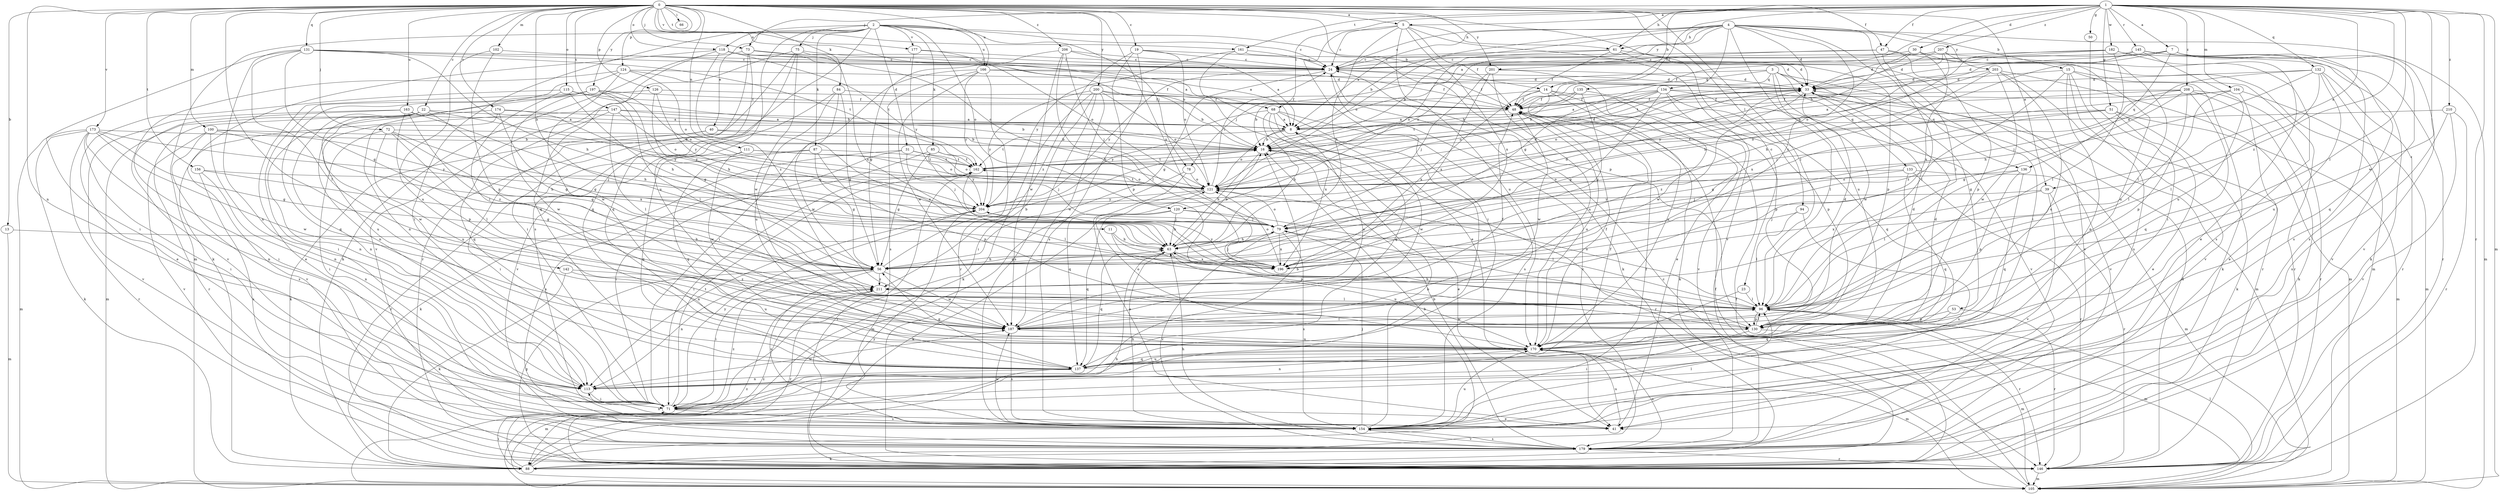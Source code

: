 strict digraph  {
0;
1;
2;
3;
4;
5;
7;
8;
11;
13;
14;
15;
16;
19;
22;
23;
24;
30;
31;
33;
39;
40;
41;
47;
48;
50;
51;
53;
56;
61;
63;
66;
68;
71;
72;
73;
75;
78;
79;
84;
85;
87;
88;
94;
96;
100;
102;
104;
105;
111;
113;
115;
118;
120;
121;
124;
126;
130;
131;
132;
133;
134;
135;
136;
137;
142;
145;
146;
147;
154;
156;
161;
162;
163;
166;
170;
173;
174;
177;
179;
182;
187;
196;
197;
200;
201;
203;
204;
206;
207;
208;
210;
211;
0 -> 5  [label=a];
0 -> 11  [label=b];
0 -> 13  [label=b];
0 -> 19  [label=c];
0 -> 22  [label=c];
0 -> 23  [label=c];
0 -> 39  [label=e];
0 -> 47  [label=f];
0 -> 66  [label=i];
0 -> 68  [label=i];
0 -> 72  [label=j];
0 -> 73  [label=j];
0 -> 84  [label=k];
0 -> 94  [label=l];
0 -> 96  [label=l];
0 -> 100  [label=m];
0 -> 102  [label=m];
0 -> 111  [label=n];
0 -> 113  [label=n];
0 -> 115  [label=o];
0 -> 118  [label=o];
0 -> 124  [label=p];
0 -> 126  [label=p];
0 -> 130  [label=p];
0 -> 131  [label=q];
0 -> 142  [label=r];
0 -> 147  [label=s];
0 -> 156  [label=t];
0 -> 161  [label=t];
0 -> 163  [label=u];
0 -> 166  [label=u];
0 -> 173  [label=v];
0 -> 174  [label=v];
0 -> 177  [label=v];
0 -> 196  [label=x];
0 -> 197  [label=y];
0 -> 200  [label=y];
0 -> 201  [label=y];
0 -> 206  [label=z];
1 -> 5  [label=a];
1 -> 7  [label=a];
1 -> 8  [label=a];
1 -> 14  [label=b];
1 -> 30  [label=d];
1 -> 39  [label=e];
1 -> 47  [label=f];
1 -> 48  [label=f];
1 -> 50  [label=g];
1 -> 51  [label=g];
1 -> 61  [label=h];
1 -> 68  [label=i];
1 -> 73  [label=j];
1 -> 96  [label=l];
1 -> 104  [label=m];
1 -> 105  [label=m];
1 -> 132  [label=q];
1 -> 145  [label=r];
1 -> 146  [label=r];
1 -> 161  [label=t];
1 -> 182  [label=w];
1 -> 187  [label=w];
1 -> 207  [label=z];
1 -> 208  [label=z];
1 -> 210  [label=z];
1 -> 211  [label=z];
2 -> 14  [label=b];
2 -> 24  [label=c];
2 -> 31  [label=d];
2 -> 40  [label=e];
2 -> 71  [label=i];
2 -> 75  [label=j];
2 -> 78  [label=j];
2 -> 85  [label=k];
2 -> 87  [label=k];
2 -> 105  [label=m];
2 -> 118  [label=o];
2 -> 120  [label=o];
2 -> 154  [label=s];
2 -> 166  [label=u];
2 -> 170  [label=u];
2 -> 177  [label=v];
3 -> 53  [label=g];
3 -> 78  [label=j];
3 -> 96  [label=l];
3 -> 133  [label=q];
3 -> 134  [label=q];
3 -> 135  [label=q];
3 -> 136  [label=q];
3 -> 187  [label=w];
4 -> 8  [label=a];
4 -> 15  [label=b];
4 -> 16  [label=b];
4 -> 24  [label=c];
4 -> 33  [label=d];
4 -> 56  [label=g];
4 -> 61  [label=h];
4 -> 71  [label=i];
4 -> 96  [label=l];
4 -> 105  [label=m];
4 -> 120  [label=o];
4 -> 121  [label=o];
4 -> 170  [label=u];
4 -> 196  [label=x];
4 -> 201  [label=y];
4 -> 203  [label=y];
5 -> 24  [label=c];
5 -> 48  [label=f];
5 -> 61  [label=h];
5 -> 63  [label=h];
5 -> 71  [label=i];
5 -> 170  [label=u];
5 -> 179  [label=v];
5 -> 196  [label=x];
7 -> 16  [label=b];
7 -> 24  [label=c];
7 -> 33  [label=d];
7 -> 136  [label=q];
7 -> 137  [label=q];
7 -> 154  [label=s];
7 -> 179  [label=v];
8 -> 16  [label=b];
8 -> 121  [label=o];
8 -> 162  [label=t];
8 -> 187  [label=w];
11 -> 63  [label=h];
11 -> 130  [label=p];
11 -> 196  [label=x];
13 -> 63  [label=h];
13 -> 105  [label=m];
14 -> 16  [label=b];
14 -> 41  [label=e];
14 -> 48  [label=f];
14 -> 88  [label=k];
14 -> 170  [label=u];
14 -> 179  [label=v];
14 -> 196  [label=x];
15 -> 33  [label=d];
15 -> 88  [label=k];
15 -> 113  [label=n];
15 -> 146  [label=r];
15 -> 154  [label=s];
15 -> 179  [label=v];
15 -> 211  [label=z];
16 -> 33  [label=d];
16 -> 41  [label=e];
16 -> 63  [label=h];
16 -> 146  [label=r];
16 -> 162  [label=t];
19 -> 24  [label=c];
19 -> 33  [label=d];
19 -> 121  [label=o];
19 -> 130  [label=p];
19 -> 154  [label=s];
19 -> 211  [label=z];
22 -> 8  [label=a];
22 -> 56  [label=g];
22 -> 105  [label=m];
22 -> 113  [label=n];
22 -> 146  [label=r];
22 -> 187  [label=w];
22 -> 204  [label=y];
23 -> 96  [label=l];
23 -> 170  [label=u];
24 -> 33  [label=d];
24 -> 48  [label=f];
24 -> 56  [label=g];
24 -> 88  [label=k];
24 -> 204  [label=y];
30 -> 24  [label=c];
30 -> 33  [label=d];
30 -> 121  [label=o];
30 -> 170  [label=u];
30 -> 196  [label=x];
31 -> 71  [label=i];
31 -> 79  [label=j];
31 -> 88  [label=k];
31 -> 121  [label=o];
31 -> 162  [label=t];
33 -> 48  [label=f];
33 -> 121  [label=o];
33 -> 179  [label=v];
33 -> 211  [label=z];
39 -> 146  [label=r];
39 -> 179  [label=v];
39 -> 196  [label=x];
39 -> 204  [label=y];
40 -> 16  [label=b];
40 -> 71  [label=i];
40 -> 88  [label=k];
40 -> 196  [label=x];
41 -> 113  [label=n];
41 -> 170  [label=u];
47 -> 16  [label=b];
47 -> 24  [label=c];
47 -> 96  [label=l];
47 -> 105  [label=m];
47 -> 130  [label=p];
48 -> 8  [label=a];
48 -> 170  [label=u];
48 -> 187  [label=w];
50 -> 71  [label=i];
51 -> 8  [label=a];
51 -> 41  [label=e];
51 -> 56  [label=g];
51 -> 88  [label=k];
51 -> 105  [label=m];
51 -> 162  [label=t];
53 -> 130  [label=p];
53 -> 137  [label=q];
53 -> 146  [label=r];
56 -> 16  [label=b];
56 -> 63  [label=h];
56 -> 71  [label=i];
56 -> 79  [label=j];
56 -> 113  [label=n];
56 -> 154  [label=s];
56 -> 187  [label=w];
56 -> 211  [label=z];
61 -> 24  [label=c];
61 -> 48  [label=f];
61 -> 121  [label=o];
61 -> 130  [label=p];
61 -> 179  [label=v];
63 -> 16  [label=b];
63 -> 56  [label=g];
63 -> 137  [label=q];
63 -> 170  [label=u];
63 -> 196  [label=x];
68 -> 8  [label=a];
68 -> 63  [label=h];
68 -> 71  [label=i];
68 -> 137  [label=q];
68 -> 154  [label=s];
68 -> 196  [label=x];
68 -> 204  [label=y];
71 -> 41  [label=e];
71 -> 154  [label=s];
71 -> 162  [label=t];
71 -> 204  [label=y];
71 -> 211  [label=z];
72 -> 16  [label=b];
72 -> 56  [label=g];
72 -> 71  [label=i];
72 -> 79  [label=j];
72 -> 96  [label=l];
72 -> 170  [label=u];
73 -> 24  [label=c];
73 -> 71  [label=i];
73 -> 88  [label=k];
73 -> 121  [label=o];
73 -> 137  [label=q];
75 -> 24  [label=c];
75 -> 137  [label=q];
75 -> 146  [label=r];
75 -> 179  [label=v];
75 -> 187  [label=w];
75 -> 196  [label=x];
78 -> 105  [label=m];
78 -> 121  [label=o];
78 -> 137  [label=q];
79 -> 33  [label=d];
79 -> 63  [label=h];
79 -> 121  [label=o];
79 -> 154  [label=s];
79 -> 179  [label=v];
79 -> 196  [label=x];
84 -> 48  [label=f];
84 -> 56  [label=g];
84 -> 170  [label=u];
84 -> 179  [label=v];
84 -> 187  [label=w];
85 -> 56  [label=g];
85 -> 79  [label=j];
85 -> 154  [label=s];
85 -> 162  [label=t];
85 -> 204  [label=y];
87 -> 56  [label=g];
87 -> 130  [label=p];
87 -> 137  [label=q];
87 -> 146  [label=r];
87 -> 162  [label=t];
88 -> 16  [label=b];
88 -> 24  [label=c];
88 -> 48  [label=f];
88 -> 63  [label=h];
88 -> 71  [label=i];
88 -> 211  [label=z];
94 -> 79  [label=j];
94 -> 96  [label=l];
94 -> 154  [label=s];
96 -> 33  [label=d];
96 -> 63  [label=h];
96 -> 105  [label=m];
96 -> 121  [label=o];
96 -> 130  [label=p];
96 -> 146  [label=r];
96 -> 187  [label=w];
100 -> 16  [label=b];
100 -> 63  [label=h];
100 -> 113  [label=n];
100 -> 154  [label=s];
100 -> 179  [label=v];
100 -> 196  [label=x];
102 -> 24  [label=c];
102 -> 130  [label=p];
102 -> 170  [label=u];
104 -> 41  [label=e];
104 -> 48  [label=f];
104 -> 96  [label=l];
104 -> 105  [label=m];
104 -> 121  [label=o];
105 -> 24  [label=c];
105 -> 48  [label=f];
105 -> 96  [label=l];
105 -> 211  [label=z];
111 -> 121  [label=o];
111 -> 137  [label=q];
111 -> 162  [label=t];
111 -> 187  [label=w];
113 -> 16  [label=b];
113 -> 48  [label=f];
113 -> 71  [label=i];
113 -> 187  [label=w];
115 -> 16  [label=b];
115 -> 41  [label=e];
115 -> 48  [label=f];
115 -> 63  [label=h];
115 -> 96  [label=l];
118 -> 8  [label=a];
118 -> 16  [label=b];
118 -> 24  [label=c];
118 -> 88  [label=k];
118 -> 137  [label=q];
118 -> 162  [label=t];
118 -> 211  [label=z];
120 -> 63  [label=h];
120 -> 79  [label=j];
120 -> 88  [label=k];
120 -> 96  [label=l];
120 -> 137  [label=q];
121 -> 24  [label=c];
121 -> 33  [label=d];
121 -> 41  [label=e];
121 -> 162  [label=t];
121 -> 204  [label=y];
124 -> 33  [label=d];
124 -> 48  [label=f];
124 -> 113  [label=n];
124 -> 121  [label=o];
124 -> 179  [label=v];
124 -> 187  [label=w];
126 -> 48  [label=f];
126 -> 63  [label=h];
126 -> 137  [label=q];
126 -> 204  [label=y];
130 -> 33  [label=d];
130 -> 71  [label=i];
130 -> 79  [label=j];
130 -> 96  [label=l];
130 -> 105  [label=m];
131 -> 8  [label=a];
131 -> 24  [label=c];
131 -> 56  [label=g];
131 -> 63  [label=h];
131 -> 71  [label=i];
131 -> 96  [label=l];
131 -> 113  [label=n];
131 -> 162  [label=t];
132 -> 33  [label=d];
132 -> 63  [label=h];
132 -> 79  [label=j];
132 -> 96  [label=l];
132 -> 146  [label=r];
132 -> 170  [label=u];
132 -> 179  [label=v];
133 -> 79  [label=j];
133 -> 105  [label=m];
133 -> 121  [label=o];
133 -> 137  [label=q];
133 -> 146  [label=r];
134 -> 8  [label=a];
134 -> 16  [label=b];
134 -> 48  [label=f];
134 -> 56  [label=g];
134 -> 105  [label=m];
134 -> 121  [label=o];
134 -> 130  [label=p];
134 -> 137  [label=q];
134 -> 179  [label=v];
135 -> 16  [label=b];
135 -> 48  [label=f];
135 -> 56  [label=g];
135 -> 130  [label=p];
135 -> 162  [label=t];
136 -> 96  [label=l];
136 -> 121  [label=o];
136 -> 130  [label=p];
136 -> 137  [label=q];
137 -> 56  [label=g];
137 -> 105  [label=m];
137 -> 113  [label=n];
137 -> 170  [label=u];
142 -> 88  [label=k];
142 -> 170  [label=u];
142 -> 211  [label=z];
145 -> 24  [label=c];
145 -> 63  [label=h];
145 -> 146  [label=r];
145 -> 154  [label=s];
145 -> 170  [label=u];
146 -> 33  [label=d];
146 -> 56  [label=g];
146 -> 105  [label=m];
146 -> 162  [label=t];
146 -> 204  [label=y];
147 -> 8  [label=a];
147 -> 16  [label=b];
147 -> 96  [label=l];
147 -> 121  [label=o];
147 -> 137  [label=q];
147 -> 179  [label=v];
154 -> 16  [label=b];
154 -> 48  [label=f];
154 -> 63  [label=h];
154 -> 79  [label=j];
154 -> 96  [label=l];
154 -> 170  [label=u];
154 -> 179  [label=v];
154 -> 187  [label=w];
156 -> 56  [label=g];
156 -> 113  [label=n];
156 -> 121  [label=o];
156 -> 154  [label=s];
161 -> 24  [label=c];
161 -> 33  [label=d];
161 -> 41  [label=e];
161 -> 204  [label=y];
162 -> 16  [label=b];
162 -> 71  [label=i];
162 -> 96  [label=l];
162 -> 121  [label=o];
163 -> 8  [label=a];
163 -> 63  [label=h];
163 -> 71  [label=i];
163 -> 130  [label=p];
163 -> 179  [label=v];
163 -> 211  [label=z];
166 -> 33  [label=d];
166 -> 48  [label=f];
166 -> 71  [label=i];
166 -> 146  [label=r];
166 -> 154  [label=s];
166 -> 187  [label=w];
166 -> 204  [label=y];
170 -> 33  [label=d];
170 -> 48  [label=f];
170 -> 105  [label=m];
170 -> 113  [label=n];
170 -> 121  [label=o];
170 -> 137  [label=q];
173 -> 16  [label=b];
173 -> 56  [label=g];
173 -> 71  [label=i];
173 -> 88  [label=k];
173 -> 105  [label=m];
173 -> 113  [label=n];
173 -> 146  [label=r];
173 -> 187  [label=w];
173 -> 204  [label=y];
174 -> 8  [label=a];
174 -> 56  [label=g];
174 -> 113  [label=n];
174 -> 170  [label=u];
174 -> 204  [label=y];
177 -> 24  [label=c];
177 -> 121  [label=o];
177 -> 204  [label=y];
179 -> 16  [label=b];
179 -> 63  [label=h];
179 -> 88  [label=k];
179 -> 146  [label=r];
179 -> 154  [label=s];
179 -> 170  [label=u];
182 -> 24  [label=c];
182 -> 41  [label=e];
182 -> 48  [label=f];
182 -> 63  [label=h];
182 -> 88  [label=k];
182 -> 96  [label=l];
187 -> 8  [label=a];
187 -> 48  [label=f];
187 -> 96  [label=l];
187 -> 154  [label=s];
187 -> 170  [label=u];
196 -> 121  [label=o];
196 -> 204  [label=y];
197 -> 41  [label=e];
197 -> 48  [label=f];
197 -> 56  [label=g];
197 -> 71  [label=i];
197 -> 96  [label=l];
197 -> 113  [label=n];
197 -> 121  [label=o];
197 -> 187  [label=w];
200 -> 16  [label=b];
200 -> 48  [label=f];
200 -> 71  [label=i];
200 -> 88  [label=k];
200 -> 121  [label=o];
200 -> 154  [label=s];
200 -> 187  [label=w];
200 -> 204  [label=y];
201 -> 33  [label=d];
201 -> 79  [label=j];
201 -> 170  [label=u];
201 -> 187  [label=w];
201 -> 196  [label=x];
203 -> 33  [label=d];
203 -> 105  [label=m];
203 -> 146  [label=r];
203 -> 170  [label=u];
203 -> 187  [label=w];
203 -> 196  [label=x];
203 -> 204  [label=y];
204 -> 79  [label=j];
204 -> 113  [label=n];
206 -> 8  [label=a];
206 -> 24  [label=c];
206 -> 56  [label=g];
206 -> 79  [label=j];
206 -> 96  [label=l];
206 -> 187  [label=w];
207 -> 24  [label=c];
207 -> 33  [label=d];
207 -> 96  [label=l];
207 -> 121  [label=o];
207 -> 154  [label=s];
207 -> 162  [label=t];
208 -> 8  [label=a];
208 -> 48  [label=f];
208 -> 56  [label=g];
208 -> 79  [label=j];
208 -> 88  [label=k];
208 -> 130  [label=p];
208 -> 137  [label=q];
208 -> 146  [label=r];
210 -> 8  [label=a];
210 -> 146  [label=r];
210 -> 154  [label=s];
210 -> 179  [label=v];
211 -> 96  [label=l];
211 -> 146  [label=r];
}
